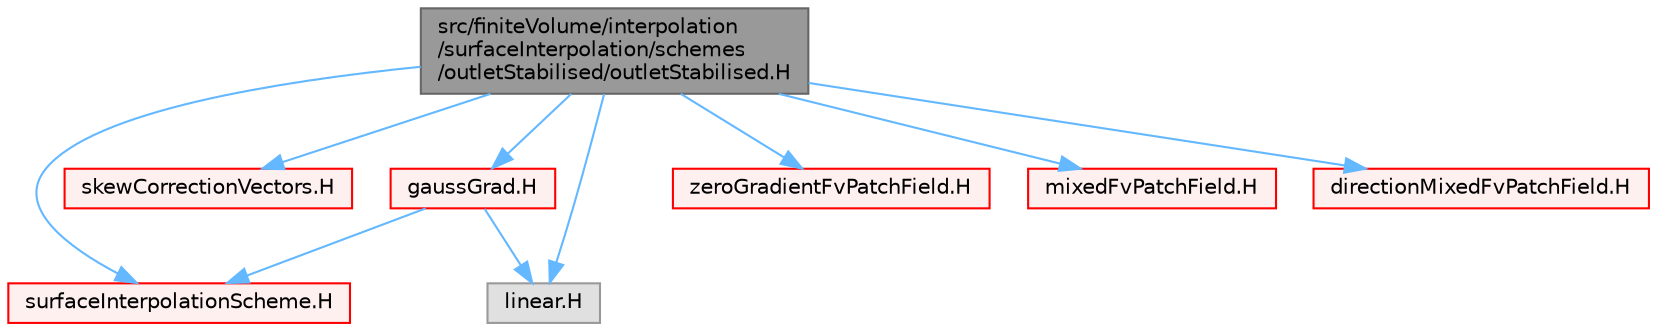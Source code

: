 digraph "src/finiteVolume/interpolation/surfaceInterpolation/schemes/outletStabilised/outletStabilised.H"
{
 // LATEX_PDF_SIZE
  bgcolor="transparent";
  edge [fontname=Helvetica,fontsize=10,labelfontname=Helvetica,labelfontsize=10];
  node [fontname=Helvetica,fontsize=10,shape=box,height=0.2,width=0.4];
  Node1 [id="Node000001",label="src/finiteVolume/interpolation\l/surfaceInterpolation/schemes\l/outletStabilised/outletStabilised.H",height=0.2,width=0.4,color="gray40", fillcolor="grey60", style="filled", fontcolor="black",tooltip=" "];
  Node1 -> Node2 [id="edge1_Node000001_Node000002",color="steelblue1",style="solid",tooltip=" "];
  Node2 [id="Node000002",label="surfaceInterpolationScheme.H",height=0.2,width=0.4,color="red", fillcolor="#FFF0F0", style="filled",URL="$surfaceInterpolationScheme_8H.html",tooltip=" "];
  Node1 -> Node148 [id="edge2_Node000001_Node000148",color="steelblue1",style="solid",tooltip=" "];
  Node148 [id="Node000148",label="skewCorrectionVectors.H",height=0.2,width=0.4,color="red", fillcolor="#FFF0F0", style="filled",URL="$skewCorrectionVectors_8H.html",tooltip=" "];
  Node1 -> Node383 [id="edge3_Node000001_Node000383",color="steelblue1",style="solid",tooltip=" "];
  Node383 [id="Node000383",label="linear.H",height=0.2,width=0.4,color="grey60", fillcolor="#E0E0E0", style="filled",tooltip=" "];
  Node1 -> Node384 [id="edge4_Node000001_Node000384",color="steelblue1",style="solid",tooltip=" "];
  Node384 [id="Node000384",label="gaussGrad.H",height=0.2,width=0.4,color="red", fillcolor="#FFF0F0", style="filled",URL="$gaussGrad_8H.html",tooltip=" "];
  Node384 -> Node2 [id="edge5_Node000384_Node000002",color="steelblue1",style="solid",tooltip=" "];
  Node384 -> Node383 [id="edge6_Node000384_Node000383",color="steelblue1",style="solid",tooltip=" "];
  Node1 -> Node386 [id="edge7_Node000001_Node000386",color="steelblue1",style="solid",tooltip=" "];
  Node386 [id="Node000386",label="zeroGradientFvPatchField.H",height=0.2,width=0.4,color="red", fillcolor="#FFF0F0", style="filled",URL="$zeroGradientFvPatchField_8H.html",tooltip=" "];
  Node1 -> Node389 [id="edge8_Node000001_Node000389",color="steelblue1",style="solid",tooltip=" "];
  Node389 [id="Node000389",label="mixedFvPatchField.H",height=0.2,width=0.4,color="red", fillcolor="#FFF0F0", style="filled",URL="$mixedFvPatchField_8H.html",tooltip=" "];
  Node1 -> Node390 [id="edge9_Node000001_Node000390",color="steelblue1",style="solid",tooltip=" "];
  Node390 [id="Node000390",label="directionMixedFvPatchField.H",height=0.2,width=0.4,color="red", fillcolor="#FFF0F0", style="filled",URL="$directionMixedFvPatchField_8H.html",tooltip=" "];
}
